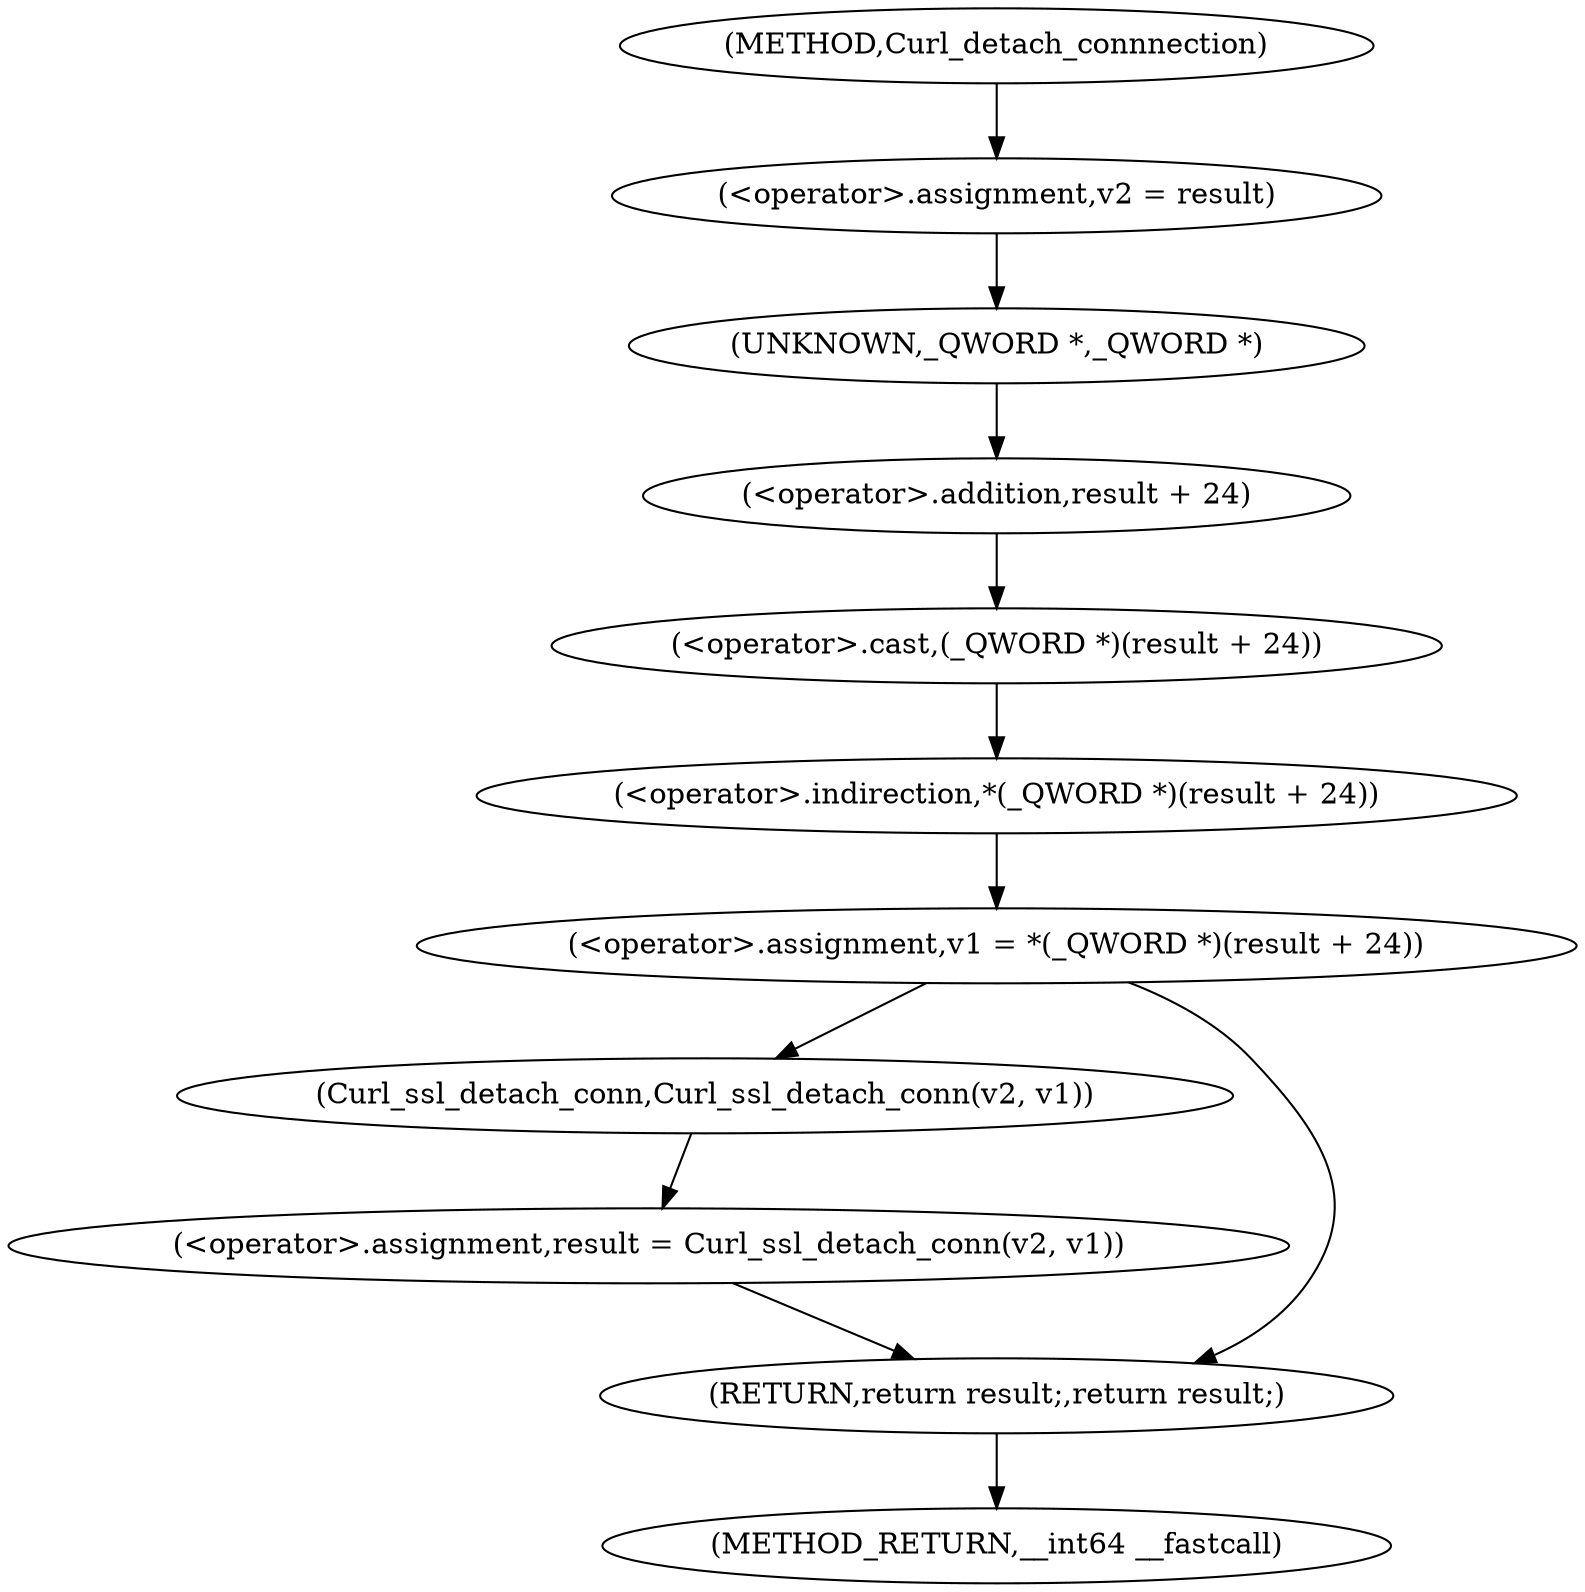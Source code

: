 digraph Curl_detach_connnection {  
"1000108" [label = "(<operator>.assignment,v2 = result)" ]
"1000111" [label = "(<operator>.assignment,v1 = *(_QWORD *)(result + 24))" ]
"1000113" [label = "(<operator>.indirection,*(_QWORD *)(result + 24))" ]
"1000114" [label = "(<operator>.cast,(_QWORD *)(result + 24))" ]
"1000115" [label = "(UNKNOWN,_QWORD *,_QWORD *)" ]
"1000116" [label = "(<operator>.addition,result + 24)" ]
"1000122" [label = "(<operator>.assignment,result = Curl_ssl_detach_conn(v2, v1))" ]
"1000124" [label = "(Curl_ssl_detach_conn,Curl_ssl_detach_conn(v2, v1))" ]
"1000128" [label = "(RETURN,return result;,return result;)" ]
"1000103" [label = "(METHOD,Curl_detach_connnection)" ]
"1000130" [label = "(METHOD_RETURN,__int64 __fastcall)" ]
  "1000108" -> "1000115" 
  "1000111" -> "1000124" 
  "1000111" -> "1000128" 
  "1000113" -> "1000111" 
  "1000114" -> "1000113" 
  "1000115" -> "1000116" 
  "1000116" -> "1000114" 
  "1000122" -> "1000128" 
  "1000124" -> "1000122" 
  "1000128" -> "1000130" 
  "1000103" -> "1000108" 
}
